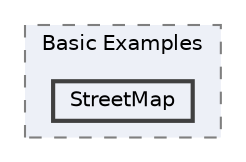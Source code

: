 digraph "C:/Users/BIG/Documents/Arduino/Libraries/Bind/examples/All Boards+HC-06 (or similars)/Basic Examples/StreetMap"
{
 // LATEX_PDF_SIZE
  bgcolor="transparent";
  edge [fontname=Helvetica,fontsize=10,labelfontname=Helvetica,labelfontsize=10];
  node [fontname=Helvetica,fontsize=10,shape=box,height=0.2,width=0.4];
  compound=true
  subgraph clusterdir_7121123e9db53f8ff2f1ae4b808cdd9a {
    graph [ bgcolor="#edf0f7", pencolor="grey50", label="Basic Examples", fontname=Helvetica,fontsize=10 style="filled,dashed", URL="dir_7121123e9db53f8ff2f1ae4b808cdd9a.html",tooltip=""]
  dir_85cc2ba001ccfa7c33cbda70e513ca00 [label="StreetMap", fillcolor="#edf0f7", color="grey25", style="filled,bold", URL="dir_85cc2ba001ccfa7c33cbda70e513ca00.html",tooltip=""];
  }
}
